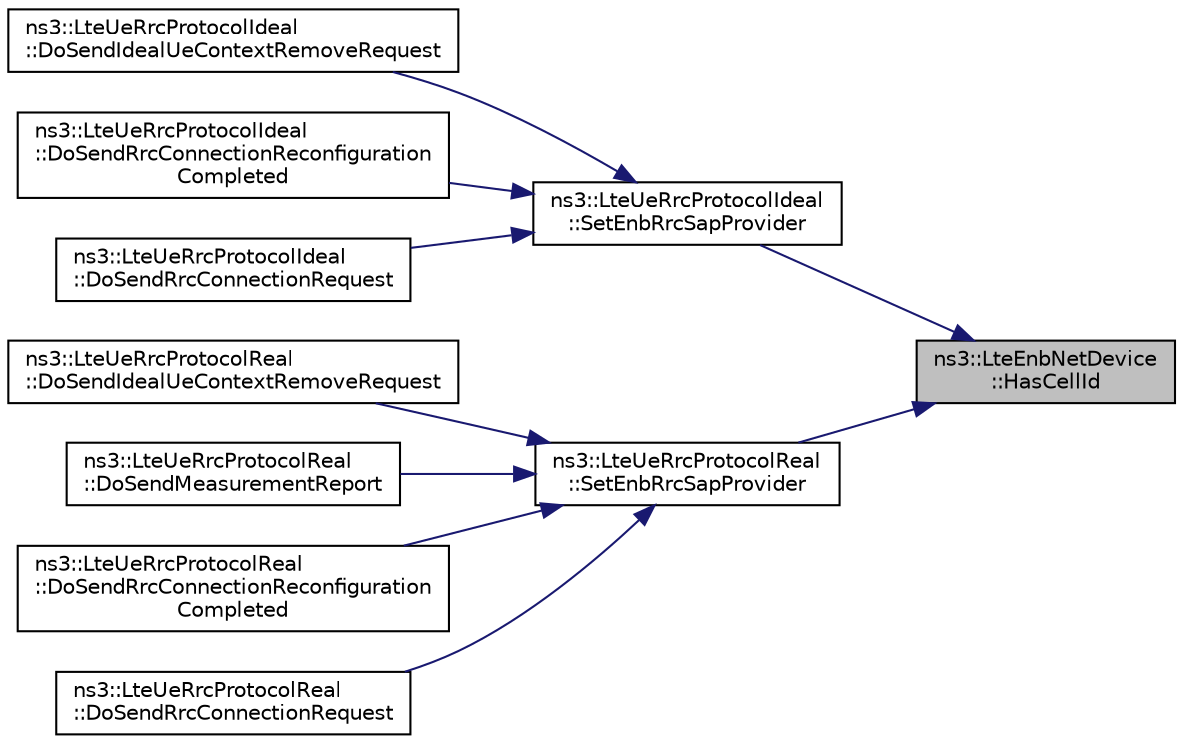 digraph "ns3::LteEnbNetDevice::HasCellId"
{
 // LATEX_PDF_SIZE
  edge [fontname="Helvetica",fontsize="10",labelfontname="Helvetica",labelfontsize="10"];
  node [fontname="Helvetica",fontsize="10",shape=record];
  rankdir="RL";
  Node1 [label="ns3::LteEnbNetDevice\l::HasCellId",height=0.2,width=0.4,color="black", fillcolor="grey75", style="filled", fontcolor="black",tooltip=" "];
  Node1 -> Node2 [dir="back",color="midnightblue",fontsize="10",style="solid",fontname="Helvetica"];
  Node2 [label="ns3::LteUeRrcProtocolIdeal\l::SetEnbRrcSapProvider",height=0.2,width=0.4,color="black", fillcolor="white", style="filled",URL="$classns3_1_1_lte_ue_rrc_protocol_ideal.html#a86373f892a016ce3ea48859450e5bdd9",tooltip="Set ENB RRC SAP provider."];
  Node2 -> Node3 [dir="back",color="midnightblue",fontsize="10",style="solid",fontname="Helvetica"];
  Node3 [label="ns3::LteUeRrcProtocolIdeal\l::DoSendIdealUeContextRemoveRequest",height=0.2,width=0.4,color="black", fillcolor="white", style="filled",URL="$classns3_1_1_lte_ue_rrc_protocol_ideal.html#a411b4c00fd16f05ec14ffb55a622a4c2",tooltip="Send Ideal UE context remove request function."];
  Node2 -> Node4 [dir="back",color="midnightblue",fontsize="10",style="solid",fontname="Helvetica"];
  Node4 [label="ns3::LteUeRrcProtocolIdeal\l::DoSendRrcConnectionReconfiguration\lCompleted",height=0.2,width=0.4,color="black", fillcolor="white", style="filled",URL="$classns3_1_1_lte_ue_rrc_protocol_ideal.html#a7a67d7e0ca99d8085900dd73cbc694b6",tooltip="Send RRC connection reconfiguration completed function."];
  Node2 -> Node5 [dir="back",color="midnightblue",fontsize="10",style="solid",fontname="Helvetica"];
  Node5 [label="ns3::LteUeRrcProtocolIdeal\l::DoSendRrcConnectionRequest",height=0.2,width=0.4,color="black", fillcolor="white", style="filled",URL="$classns3_1_1_lte_ue_rrc_protocol_ideal.html#aba69a27c58dff7088f0b9e84da9c830c",tooltip="Send RRC connection request function."];
  Node1 -> Node6 [dir="back",color="midnightblue",fontsize="10",style="solid",fontname="Helvetica"];
  Node6 [label="ns3::LteUeRrcProtocolReal\l::SetEnbRrcSapProvider",height=0.2,width=0.4,color="black", fillcolor="white", style="filled",URL="$classns3_1_1_lte_ue_rrc_protocol_real.html#a332253a9f192cd34ed5e8840ce84e474",tooltip="Set ENB RRC SAP provider."];
  Node6 -> Node7 [dir="back",color="midnightblue",fontsize="10",style="solid",fontname="Helvetica"];
  Node7 [label="ns3::LteUeRrcProtocolReal\l::DoSendIdealUeContextRemoveRequest",height=0.2,width=0.4,color="black", fillcolor="white", style="filled",URL="$classns3_1_1_lte_ue_rrc_protocol_real.html#ae90c17cc21f5134d9977fa6082dee64f",tooltip="Send ideal UE context remove request function."];
  Node6 -> Node8 [dir="back",color="midnightblue",fontsize="10",style="solid",fontname="Helvetica"];
  Node8 [label="ns3::LteUeRrcProtocolReal\l::DoSendMeasurementReport",height=0.2,width=0.4,color="black", fillcolor="white", style="filled",URL="$classns3_1_1_lte_ue_rrc_protocol_real.html#ac41ee20df1ad7487e5567e42af85a240",tooltip="Send measurement report function."];
  Node6 -> Node9 [dir="back",color="midnightblue",fontsize="10",style="solid",fontname="Helvetica"];
  Node9 [label="ns3::LteUeRrcProtocolReal\l::DoSendRrcConnectionReconfiguration\lCompleted",height=0.2,width=0.4,color="black", fillcolor="white", style="filled",URL="$classns3_1_1_lte_ue_rrc_protocol_real.html#a3f28203afd2430174ef52e0a37708ff1",tooltip="Send RRC connection reconfiguration setup completed function."];
  Node6 -> Node10 [dir="back",color="midnightblue",fontsize="10",style="solid",fontname="Helvetica"];
  Node10 [label="ns3::LteUeRrcProtocolReal\l::DoSendRrcConnectionRequest",height=0.2,width=0.4,color="black", fillcolor="white", style="filled",URL="$classns3_1_1_lte_ue_rrc_protocol_real.html#af1f7ba46dc2b2a1e13dcde81ec7afea4",tooltip="Send RRC connection request function."];
}
